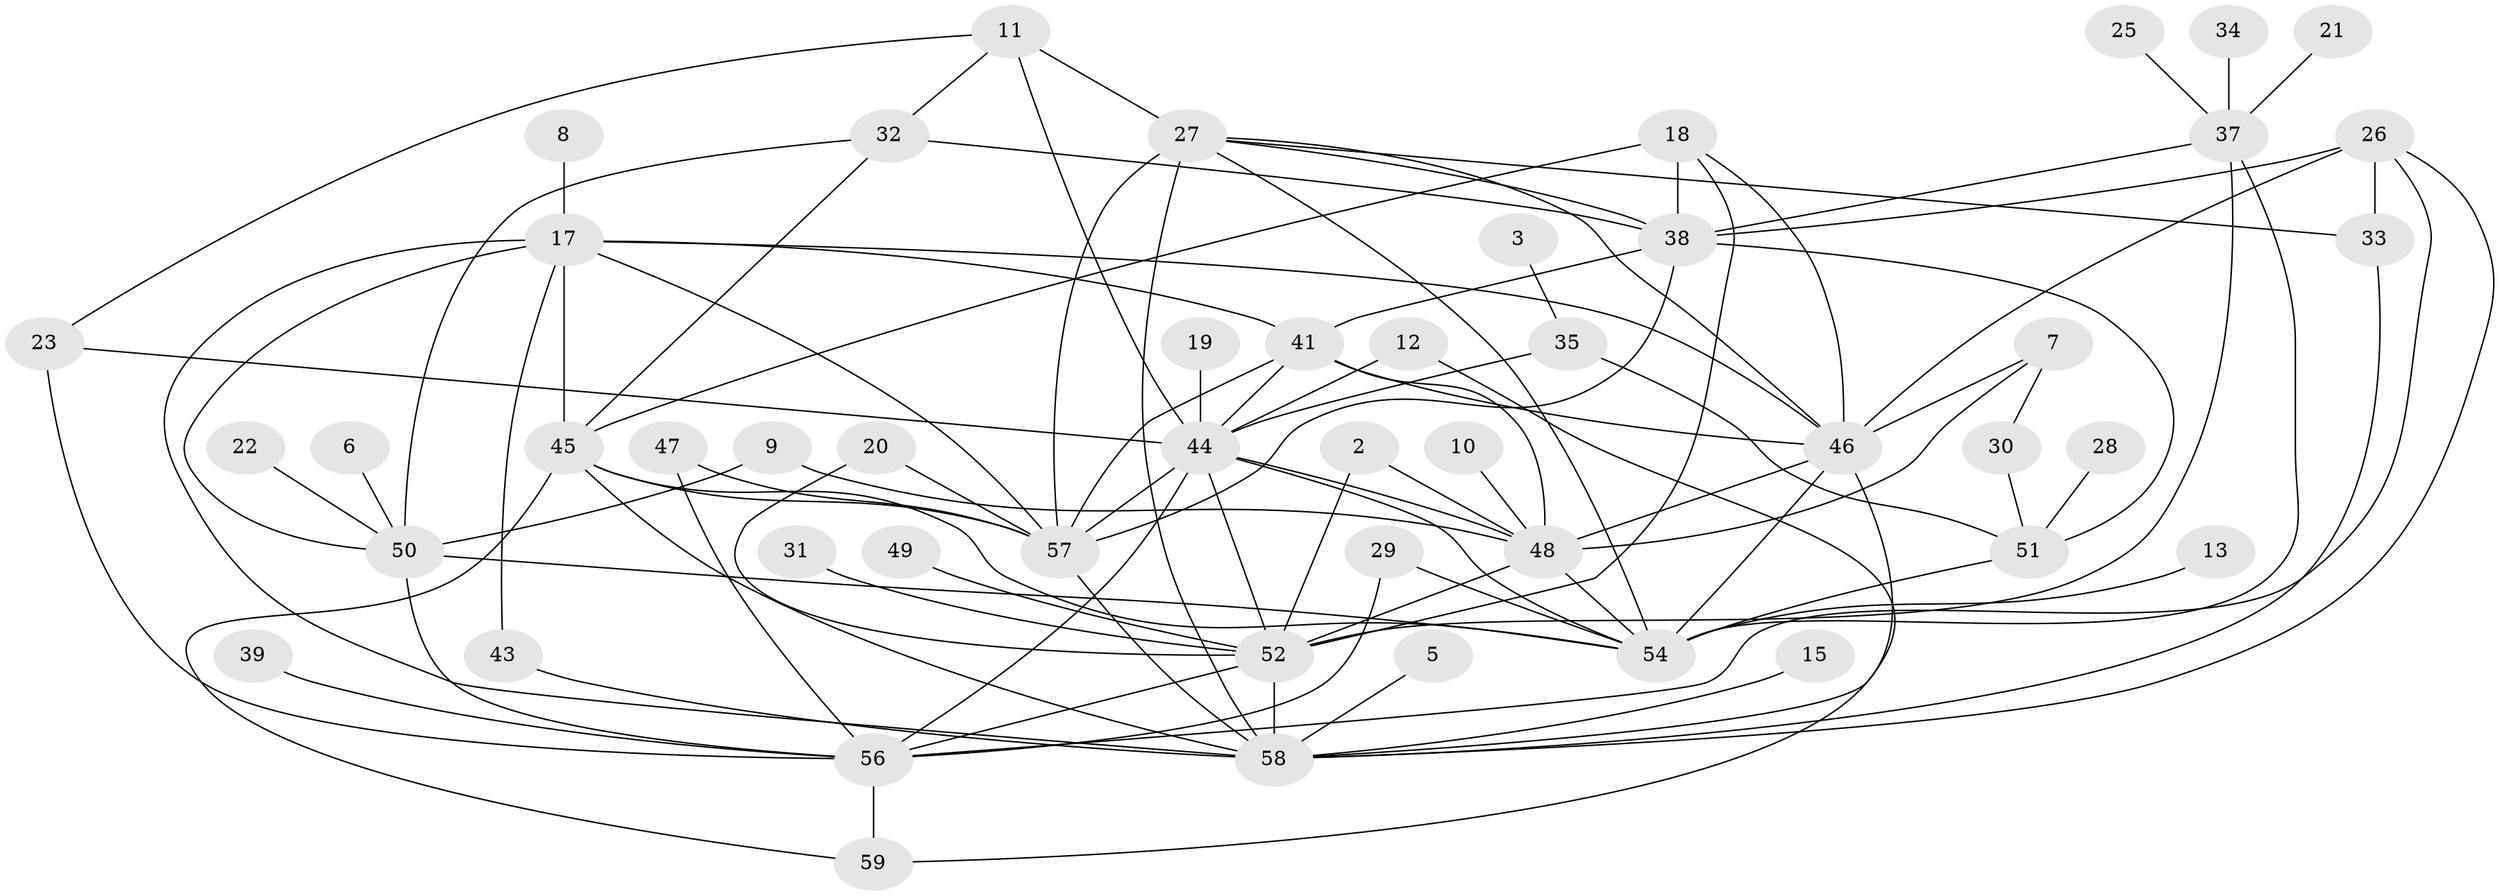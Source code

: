 // original degree distribution, {6: 0.042735042735042736, 0: 0.07692307692307693, 5: 0.10256410256410256, 3: 0.19658119658119658, 4: 0.15384615384615385, 2: 0.1623931623931624, 1: 0.21367521367521367, 9: 0.008547008547008548, 7: 0.042735042735042736}
// Generated by graph-tools (version 1.1) at 2025/49/03/09/25 03:49:08]
// undirected, 49 vertices, 98 edges
graph export_dot {
graph [start="1"]
  node [color=gray90,style=filled];
  2;
  3;
  5;
  6;
  7;
  8;
  9;
  10;
  11;
  12;
  13;
  15;
  17;
  18;
  19;
  20;
  21;
  22;
  23;
  25;
  26;
  27;
  28;
  29;
  30;
  31;
  32;
  33;
  34;
  35;
  37;
  38;
  39;
  41;
  43;
  44;
  45;
  46;
  47;
  48;
  49;
  50;
  51;
  52;
  54;
  56;
  57;
  58;
  59;
  2 -- 48 [weight=1.0];
  2 -- 52 [weight=1.0];
  3 -- 35 [weight=1.0];
  5 -- 58 [weight=1.0];
  6 -- 50 [weight=1.0];
  7 -- 30 [weight=1.0];
  7 -- 46 [weight=1.0];
  7 -- 48 [weight=1.0];
  8 -- 17 [weight=1.0];
  9 -- 48 [weight=1.0];
  9 -- 50 [weight=1.0];
  10 -- 48 [weight=1.0];
  11 -- 23 [weight=1.0];
  11 -- 27 [weight=2.0];
  11 -- 32 [weight=1.0];
  11 -- 44 [weight=1.0];
  12 -- 44 [weight=1.0];
  12 -- 59 [weight=1.0];
  13 -- 54 [weight=1.0];
  15 -- 58 [weight=1.0];
  17 -- 41 [weight=1.0];
  17 -- 43 [weight=1.0];
  17 -- 45 [weight=1.0];
  17 -- 46 [weight=1.0];
  17 -- 50 [weight=1.0];
  17 -- 57 [weight=1.0];
  17 -- 58 [weight=1.0];
  18 -- 38 [weight=2.0];
  18 -- 45 [weight=1.0];
  18 -- 46 [weight=1.0];
  18 -- 52 [weight=1.0];
  19 -- 44 [weight=1.0];
  20 -- 52 [weight=1.0];
  20 -- 57 [weight=1.0];
  21 -- 37 [weight=1.0];
  22 -- 50 [weight=1.0];
  23 -- 44 [weight=1.0];
  23 -- 56 [weight=1.0];
  25 -- 37 [weight=1.0];
  26 -- 33 [weight=1.0];
  26 -- 38 [weight=1.0];
  26 -- 46 [weight=1.0];
  26 -- 56 [weight=1.0];
  26 -- 58 [weight=1.0];
  27 -- 33 [weight=1.0];
  27 -- 38 [weight=1.0];
  27 -- 46 [weight=1.0];
  27 -- 54 [weight=1.0];
  27 -- 57 [weight=1.0];
  27 -- 58 [weight=1.0];
  28 -- 51 [weight=1.0];
  29 -- 54 [weight=1.0];
  29 -- 56 [weight=1.0];
  30 -- 51 [weight=1.0];
  31 -- 52 [weight=1.0];
  32 -- 38 [weight=1.0];
  32 -- 45 [weight=1.0];
  32 -- 50 [weight=1.0];
  33 -- 58 [weight=1.0];
  34 -- 37 [weight=1.0];
  35 -- 44 [weight=1.0];
  35 -- 51 [weight=1.0];
  37 -- 38 [weight=1.0];
  37 -- 52 [weight=1.0];
  37 -- 54 [weight=2.0];
  38 -- 41 [weight=1.0];
  38 -- 51 [weight=1.0];
  38 -- 57 [weight=1.0];
  39 -- 56 [weight=1.0];
  41 -- 44 [weight=3.0];
  41 -- 46 [weight=1.0];
  41 -- 48 [weight=1.0];
  41 -- 57 [weight=1.0];
  43 -- 58 [weight=1.0];
  44 -- 48 [weight=1.0];
  44 -- 52 [weight=1.0];
  44 -- 54 [weight=1.0];
  44 -- 56 [weight=1.0];
  44 -- 57 [weight=2.0];
  45 -- 54 [weight=1.0];
  45 -- 57 [weight=1.0];
  45 -- 58 [weight=1.0];
  45 -- 59 [weight=1.0];
  46 -- 48 [weight=2.0];
  46 -- 54 [weight=1.0];
  46 -- 58 [weight=1.0];
  47 -- 56 [weight=1.0];
  47 -- 57 [weight=1.0];
  48 -- 52 [weight=2.0];
  48 -- 54 [weight=1.0];
  49 -- 52 [weight=1.0];
  50 -- 54 [weight=1.0];
  50 -- 56 [weight=1.0];
  51 -- 54 [weight=1.0];
  52 -- 56 [weight=1.0];
  52 -- 58 [weight=1.0];
  56 -- 59 [weight=1.0];
  57 -- 58 [weight=1.0];
}
